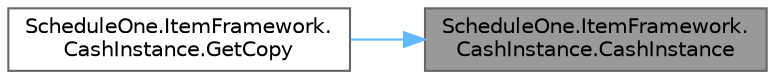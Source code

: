 digraph "ScheduleOne.ItemFramework.CashInstance.CashInstance"
{
 // LATEX_PDF_SIZE
  bgcolor="transparent";
  edge [fontname=Helvetica,fontsize=10,labelfontname=Helvetica,labelfontsize=10];
  node [fontname=Helvetica,fontsize=10,shape=box,height=0.2,width=0.4];
  rankdir="RL";
  Node1 [id="Node000001",label="ScheduleOne.ItemFramework.\lCashInstance.CashInstance",height=0.2,width=0.4,color="gray40", fillcolor="grey60", style="filled", fontcolor="black",tooltip=" "];
  Node1 -> Node2 [id="edge1_Node000001_Node000002",dir="back",color="steelblue1",style="solid",tooltip=" "];
  Node2 [id="Node000002",label="ScheduleOne.ItemFramework.\lCashInstance.GetCopy",height=0.2,width=0.4,color="grey40", fillcolor="white", style="filled",URL="$class_schedule_one_1_1_item_framework_1_1_cash_instance.html#a8a6df0f7bb365a5c3788c104e21851d3",tooltip=" "];
}
